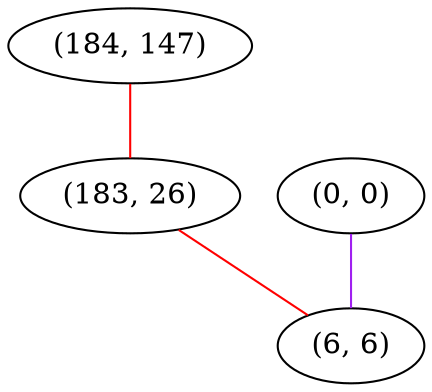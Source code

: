 graph "" {
"(184, 147)";
"(0, 0)";
"(183, 26)";
"(6, 6)";
"(184, 147)" -- "(183, 26)"  [color=red, key=0, weight=1];
"(0, 0)" -- "(6, 6)"  [color=purple, key=0, weight=4];
"(183, 26)" -- "(6, 6)"  [color=red, key=0, weight=1];
}
